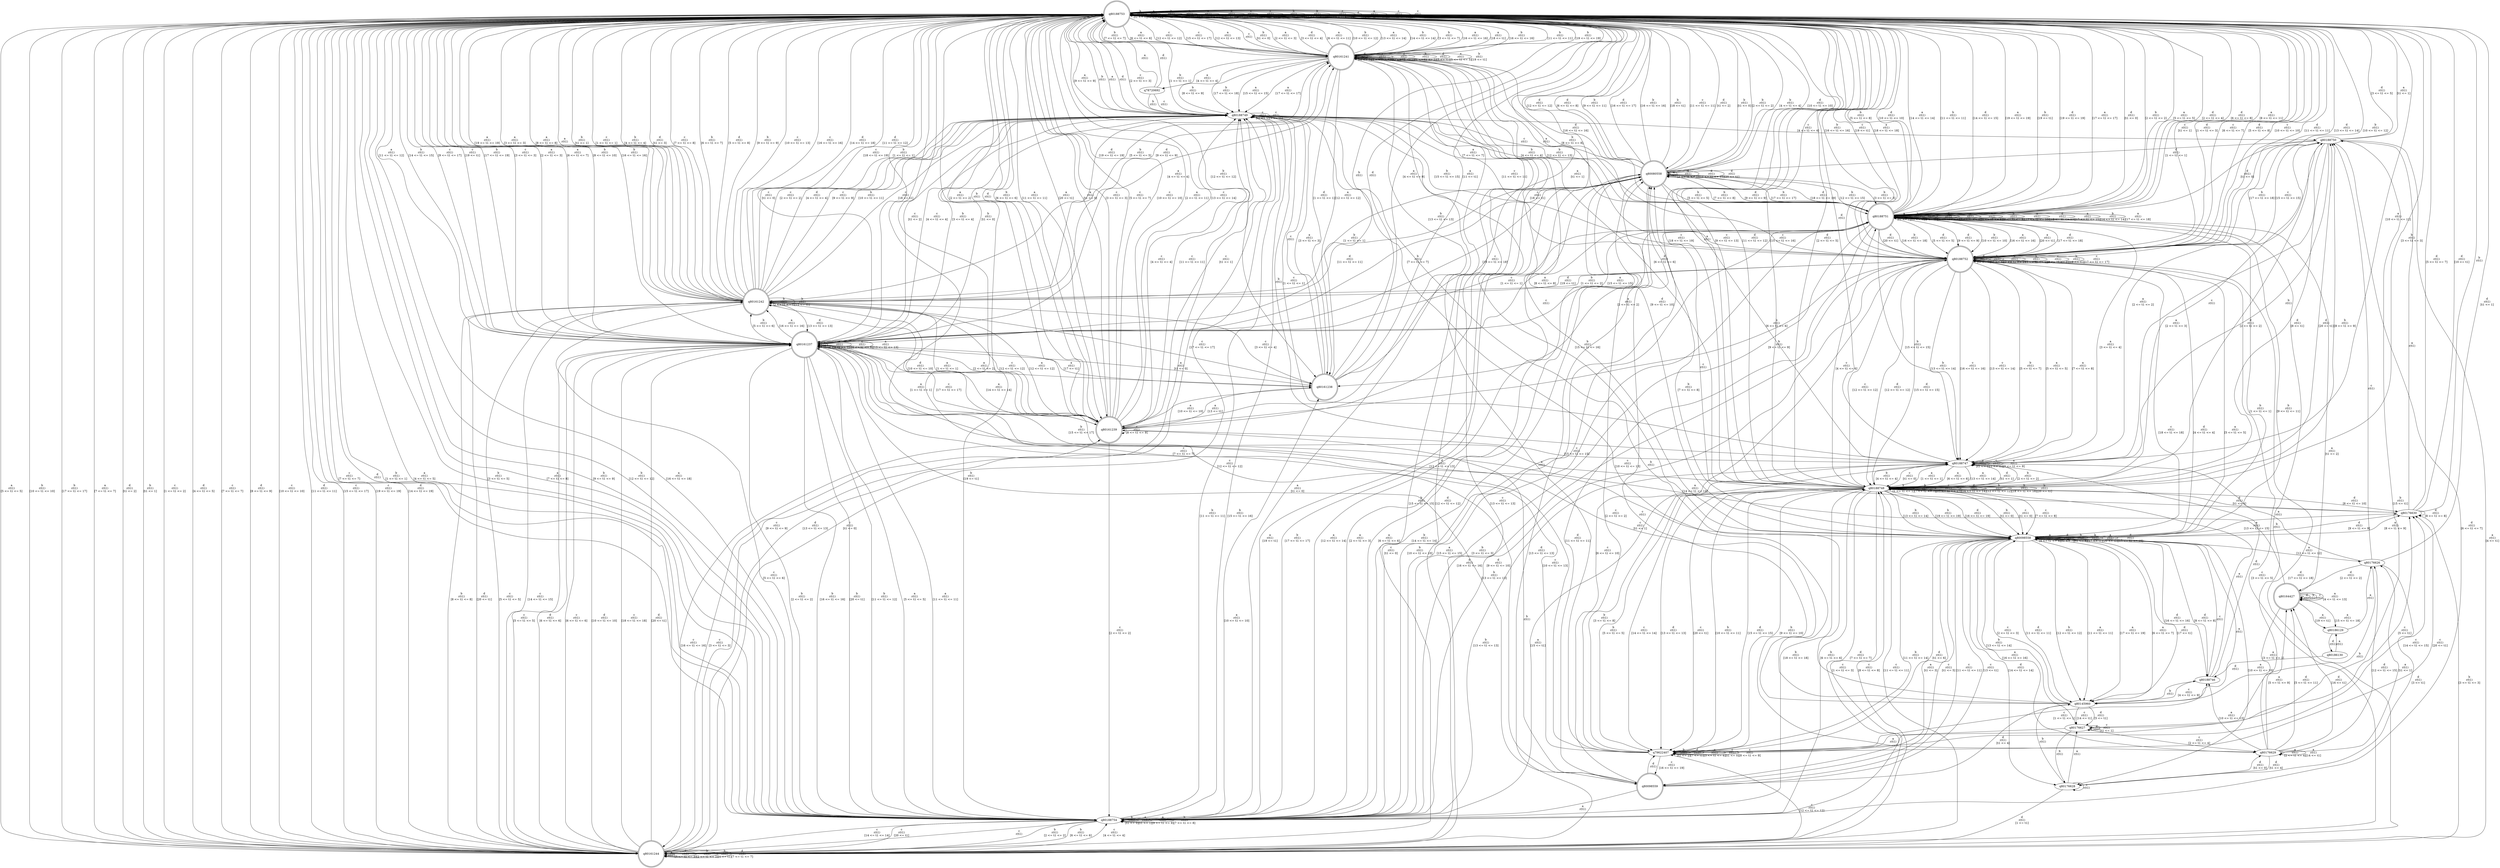 digraph "tests_1/test72/solution100/solution_verwer" {
	q80188753[label=q80188753 shape=doublecircle]
	q80161241[label=q80161241 shape=doublecircle]
	q80188754[label=q80188754]
	q80161244[label=q80161244 shape=doublecircle]
	q80188749[label=q80188749]
	q80188747[label=q80188747]
	q80188748[label=q80188748]
	q80098558[label=q80098558]
	q80098559[label=q80098559 shape=doublecircle]
	q80161239[label=q80161239 shape=doublecircle]
	q80161242[label=q80161242 shape=doublecircle]
	q80161238[label=q80161238 shape=doublecircle]
	q80161237[label=q80161237 shape=doublecircle]
	q80188751[label=q80188751 shape=doublecircle]
	q80188752[label=q80188752 shape=doublecircle]
	q80188750[label=q80188750]
	q80080558[label=q80080558 shape=doublecircle]
	q79622407[label=q79622407]
	q80188746[label=q80188746]
	q80145960[label=q80145960]
	q80176627[label=q80176627]
	q80176630[label=q80176630]
	q80176628[label=q80176628]
	q80176629[label=q80176629]
	q80176626[label=q80176626]
	q80164427[label=q80164427 shape=doublecircle]
	q80186129[label=q80186129]
	q80186130[label=q80186130]
	q78720692[label=q78720692]
	q80188753 -> q80188753[label="b\nr(t1)\n[t1 <= 0]"]
	q80188753 -> q80161241[label="b\nr(t1)\n[11 <= t1 <= 11]"]
	q80161241 -> q80188753[label="c\nr(t1)\n"]
	q80161241 -> q80161241[label="d\nr(t1)\n[t1 <= 0]"]
	q80161241 -> q80188754[label="a\nr(t1)\n[t1 <= 0]"]
	q80188754 -> q80188753[label="d\nr(t1)\n"]
	q80188754 -> q80161244[label="c\nr(t1)\n"]
	q80161244 -> q80161244[label="a\nr(t1)\n"]
	q80161244 -> q80188749[label="c\nr(t1)\n[t1 <= 0]"]
	q80188749 -> q80188753[label="b\nr(t1)\n"]
	q80188749 -> q80188753[label="a\nr(t1)\n"]
	q80188749 -> q80188753[label="d\nr(t1)\n"]
	q80188749 -> q80188749[label="c\nr(t1)\n[t1 <= 0]"]
	q80188749 -> q80188747[label="c\nr(t1)\n[1 <= t1 <= 1]"]
	q80188747 -> q80188753[label="d\nr(t1)\n"]
	q80188747 -> q80188749[label="b\nr(t1)\n"]
	q80188747 -> q80188747[label="a\nr(t1)\n[t1 <= 0]"]
	q80188747 -> q80188748[label="c\nr(t1)\n[t1 <= 0]"]
	q80188748 -> q80188753[label="a\nr(t1)\n"]
	q80188748 -> q80098558[label="b\nr(t1)\n[t1 <= 0]"]
	q80098558 -> q80161241[label="c\nr(t1)\n"]
	q80098558 -> q80098559[label="a\nr(t1)\n[t1 <= 3]"]
	q80098559 -> q80161239[label="b\nr(t1)\n"]
	q80161239 -> q80188753[label="b\nr(t1)\n"]
	q80161239 -> q80188753[label="d\nr(t1)\n"]
	q80161239 -> q80188753[label="a\nr(t1)\n[t1 <= 0]"]
	q80161239 -> q80161242[label="a\nr(t1)\n[1 <= t1 <= 1]"]
	q80161242 -> q80188753[label="a\nr(t1)\n"]
	q80161242 -> q80188749[label="c\nr(t1)\n[t1 <= 0]"]
	q80161242 -> q80188753[label="b\nr(t1)\n[t1 <= 1]"]
	q80161242 -> q80188753[label="c\nr(t1)\n[1 <= t1 <= 1]"]
	q80161242 -> q80161242[label="b\nr(t1)\n[2 <= t1 <= 3]"]
	q80161242 -> q80188749[label="c\nr(t1)\n[2 <= t1 <= 2]"]
	q80161242 -> q80188753[label="b\nr(t1)\n[4 <= t1 <= 4]"]
	q80161242 -> q80188753[label="d\nr(t1)\n[t1 <= 3]"]
	q80161242 -> q80161238[label="c\nr(t1)\n[3 <= t1 <= 4]"]
	q80161238 -> q80188753[label="b\nr(t1)\n"]
	q80161238 -> q80188753[label="d\nr(t1)\n"]
	q80161238 -> q80188749[label="c\nr(t1)\n"]
	q80161238 -> q80188749[label="a\nr(t1)\n[3 <= t1 <= 3]"]
	q80161238 -> q80188753[label="a\nr(t1)\n[4 <= t1 <= 9]"]
	q80161238 -> q80161239[label="a\nr(t1)\n[10 <= t1 <= 10]"]
	q80161238 -> q80188753[label="a\nr(t1)\n[11 <= t1]"]
	q80161238 -> q80161237[label="a\nr(t1)\n[2 <= t1 <= 2]"]
	q80161237 -> q80161237[label="d\nr(t1)\n"]
	q80161237 -> q80161238[label="a\nr(t1)\n[t1 <= 0]"]
	q80161237 -> q80188749[label="b\nr(t1)\n[t1 <= 0]"]
	q80161237 -> q80188749[label="c\nr(t1)\n[t1 <= 2]"]
	q80161237 -> q80161239[label="a\nr(t1)\n[1 <= t1 <= 1]"]
	q80161237 -> q80188753[label="b\nr(t1)\n[1 <= t1 <= 1]"]
	q80161237 -> q80188753[label="c\nr(t1)\n[3 <= t1 <= 3]"]
	q80161237 -> q80188754[label="b\nr(t1)\n[2 <= t1 <= 2]"]
	q80161237 -> q80188749[label="c\nr(t1)\n[4 <= t1 <= 4]"]
	q80161237 -> q80161244[label="c\nr(t1)\n[5 <= t1 <= 5]"]
	q80161237 -> q80188753[label="a\nr(t1)\n[2 <= t1 <= 3]"]
	q80161237 -> q80161241[label="a\nr(t1)\n[4 <= t1 <= 4]"]
	q80161237 -> q80188754[label="a\nr(t1)\n[5 <= t1 <= 5]"]
	q80161237 -> q80188753[label="a\nr(t1)\n[6 <= t1 <= 7]"]
	q80161237 -> q80161242[label="b\nr(t1)\n[5 <= t1 <= 6]"]
	q80161237 -> q80188751[label="a\nr(t1)\n[8 <= t1 <= 8]"]
	q80188751 -> q80188754[label="c\nr(t1)\n[t1 <= 0]"]
	q80188751 -> q80188751[label="a\nr(t1)\n[t1 <= 1]"]
	q80188751 -> q80188751[label="b\nr(t1)\n[t1 <= 0]"]
	q80188751 -> q80188753[label="d\nr(t1)\n[t1 <= 0]"]
	q80188751 -> q80161237[label="c\nr(t1)\n[1 <= t1 <= 1]"]
	q80188751 -> q80188751[label="c\nr(t1)\n[2 <= t1]"]
	q80188751 -> q80161238[label="a\nr(t1)\n[2 <= t1 <= 2]"]
	q80188751 -> q80098558[label="b\nr(t1)\n[1 <= t1 <= 1]"]
	q80188751 -> q80188751[label="d\nr(t1)\n[1 <= t1 <= 1]"]
	q80188751 -> q80188751[label="a\nr(t1)\n[3 <= t1 <= 4]"]
	q80188751 -> q80188753[label="b\nr(t1)\n[2 <= t1 <= 2]"]
	q80188751 -> q80188753[label="a\nr(t1)\n[5 <= t1 <= 5]"]
	q80188751 -> q80188754[label="b\nr(t1)\n[3 <= t1 <= 3]"]
	q80188751 -> q80188751[label="a\nr(t1)\n[6 <= t1 <= 6]"]
	q80188751 -> q80188749[label="b\nr(t1)\n[4 <= t1 <= 4]"]
	q80188751 -> q80188753[label="d\nr(t1)\n[2 <= t1 <= 4]"]
	q80188751 -> q80188749[label="a\nr(t1)\n[7 <= t1 <= 7]"]
	q80188751 -> q80188752[label="d\nr(t1)\n[5 <= t1 <= 5]"]
	q80188752 -> q80161241[label="a\nr(t1)\n"]
	q80188752 -> q80188752[label="d\nr(t1)\n[t1 <= 0]"]
	q80188752 -> q80188752[label="b\nr(t1)\n[t1 <= 0]"]
	q80188752 -> q80188753[label="c\nr(t1)\n[t1 <= 1]"]
	q80188752 -> q80161242[label="b\nr(t1)\n[1 <= t1 <= 2]"]
	q80188752 -> q80188752[label="c\nr(t1)\n[2 <= t1 <= 2]"]
	q80188752 -> q80188753[label="d\nr(t1)\n[1 <= t1 <= 3]"]
	q80188752 -> q80188752[label="b\nr(t1)\n[3 <= t1 <= 4]"]
	q80188752 -> q80161244[label="c\nr(t1)\n[3 <= t1 <= 5]"]
	q80188752 -> q80098558[label="d\nr(t1)\n[4 <= t1 <= 4]"]
	q80188752 -> q80188753[label="c\nr(t1)\n[6 <= t1 <= 7]"]
	q80188752 -> q80161241[label="b\nr(t1)\n[8 <= t1 <= 8]"]
	q80188752 -> q80188752[label="c\nr(t1)\n[8 <= t1 <= 9]"]
	q80188752 -> q80188753[label="d\nr(t1)\n[5 <= t1 <= 8]"]
	q80188752 -> q80161239[label="b\nr(t1)\n[9 <= t1 <= 9]"]
	q80188752 -> q80188753[label="c\nr(t1)\n[10 <= t1 <= 10]"]
	q80188752 -> q80188754[label="d\nr(t1)\n[9 <= t1 <= 10]"]
	q80188752 -> q80188749[label="c\nr(t1)\n[11 <= t1 <= 11]"]
	q80188752 -> q80188753[label="d\nr(t1)\n[11 <= t1 <= 11]"]
	q80188752 -> q80188748[label="c\nr(t1)\n[12 <= t1 <= 12]"]
	q80188752 -> q80188748[label="d\nr(t1)\n[12 <= t1 <= 12]"]
	q80188752 -> q80188747[label="b\nr(t1)\n[13 <= t1 <= 14]"]
	q80188752 -> q80188753[label="d\nr(t1)\n[13 <= t1 <= 14]"]
	q80188752 -> q80188749[label="b\nr(t1)\n[15 <= t1 <= 15]"]
	q80188752 -> q80188753[label="b\nr(t1)\n[10 <= t1 <= 12]"]
	q80188752 -> q80188748[label="d\nr(t1)\n[15 <= t1 <= 15]"]
	q80188752 -> q80188753[label="b\nr(t1)\n[16 <= t1 <= 16]"]
	q80188752 -> q80188750[label="c\nr(t1)\n[15 <= t1 <= 15]"]
	q80188750 -> q80188747[label="b\nr(t1)\n"]
	q80188750 -> q80188747[label="c\nr(t1)\n"]
	q80188750 -> q80188751[label="d\nr(t1)\n[t1 <= 0]"]
	q80188750 -> q80188753[label="a\nr(t1)\n[t1 <= 1]"]
	q80188750 -> q80080558[label="d\nr(t1)\n[1 <= t1 <= 1]"]
	q80080558 -> q80188749[label="c\nr(t1)\n"]
	q80080558 -> q80080558[label="a\nr(t1)\n"]
	q80080558 -> q80188753[label="d\nr(t1)\n[t1 <= 2]"]
	q80080558 -> q80188753[label="b\nr(t1)\n[t1 <= 0]"]
	q80080558 -> q80161242[label="b\nr(t1)\n[1 <= t1 <= 1]"]
	q80080558 -> q80188753[label="b\nr(t1)\n[2 <= t1 <= 2]"]
	q80080558 -> q80080558[label="d\nr(t1)\n[3 <= t1 <= 5]"]
	q80080558 -> q80188751[label="b\nr(t1)\n[3 <= t1 <= 3]"]
	q80080558 -> q80188753[label="b\nr(t1)\n[4 <= t1 <= 4]"]
	q80080558 -> q80188751[label="b\nr(t1)\n[5 <= t1 <= 5]"]
	q80080558 -> q80188753[label="d\nr(t1)\n[10 <= t1 <= 10]"]
	q80080558 -> q80188747[label="b\nr(t1)\n[6 <= t1 <= 6]"]
	q80080558 -> q80161237[label="d\nr(t1)\n[11 <= t1 <= 11]"]
	q80080558 -> q80188751[label="b\nr(t1)\n[7 <= t1 <= 8]"]
	q80080558 -> q80188753[label="d\nr(t1)\n[12 <= t1 <= 12]"]
	q80080558 -> q80161244[label="d\nr(t1)\n[13 <= t1 <= 13]"]
	q80080558 -> q80080558[label="d\nr(t1)\n[14 <= t1 <= 15]"]
	q80080558 -> q80188751[label="d\nr(t1)\n[9 <= t1 <= 9]"]
	q80080558 -> q80188753[label="d\nr(t1)\n[6 <= t1 <= 8]"]
	q80080558 -> q80188753[label="b\nr(t1)\n[9 <= t1 <= 11]"]
	q80080558 -> q80188753[label="d\nr(t1)\n[16 <= t1 <= 17]"]
	q80080558 -> q80188753[label="b\nr(t1)\n[16 <= t1 <= 16]"]
	q80080558 -> q80080558[label="d\nr(t1)\n[20 <= t1]"]
	q80080558 -> q80188751[label="b\nr(t1)\n[17 <= t1 <= 17]"]
	q80080558 -> q80188753[label="b\nr(t1)\n[18 <= t1]"]
	q80080558 -> q80188751[label="d\nr(t1)\n[18 <= t1 <= 19]"]
	q80080558 -> q80188751[label="b\nr(t1)\n[12 <= t1 <= 15]"]
	q80188750 -> q80188748[label="a\nr(t1)\n[2 <= t1 <= 3]"]
	q80188750 -> q80161244[label="a\nr(t1)\n[4 <= t1]"]
	q80188750 -> q80188748[label="d\nr(t1)\n[2 <= t1 <= 2]"]
	q80188750 -> q80188753[label="d\nr(t1)\n[3 <= t1 <= 5]"]
	q80188750 -> q80188754[label="d\nr(t1)\n[6 <= t1 <= 7]"]
	q80188750 -> q80188748[label="d\nr(t1)\n[8 <= t1]"]
	q80188752 -> q80188754[label="d\nr(t1)\n[16 <= t1 <= 16]"]
	q80188752 -> q80188747[label="c\nr(t1)\n[16 <= t1 <= 16]"]
	q80188752 -> q80161244[label="d\nr(t1)\n[17 <= t1 <= 18]"]
	q80188752 -> q80161242[label="d\nr(t1)\n[19 <= t1]"]
	q80188752 -> q80188752[label="b\nr(t1)\n[19 <= t1]"]
	q80188752 -> q80188752[label="c\nr(t1)\n[17 <= t1 <= 17]"]
	q80188752 -> q80098558[label="c\nr(t1)\n[18 <= t1 <= 18]"]
	q80188752 -> q80188753[label="c\nr(t1)\n[19 <= t1]"]
	q80188752 -> q80188747[label="b\nr(t1)\n[5 <= t1 <= 7]"]
	q80188752 -> q80188747[label="c\nr(t1)\n[13 <= t1 <= 14]"]
	q80188752 -> q80188750[label="b\nr(t1)\n[17 <= t1 <= 18]"]
	q80188751 -> q80188753[label="d\nr(t1)\n[6 <= t1 <= 8]"]
	q80188751 -> q80188753[label="a\nr(t1)\n[8 <= t1 <= 11]"]
	q80188751 -> q80188753[label="b\nr(t1)\n[5 <= t1 <= 8]"]
	q80188751 -> q80188752[label="d\nr(t1)\n[9 <= t1 <= 9]"]
	q80188751 -> q80188751[label="b\nr(t1)\n[9 <= t1 <= 9]"]
	q80188751 -> q80188753[label="d\nr(t1)\n[10 <= t1 <= 10]"]
	q80188751 -> q80188751[label="a\nr(t1)\n[12 <= t1 <= 13]"]
	q80188751 -> q80188752[label="b\nr(t1)\n[10 <= t1 <= 10]"]
	q80188751 -> q80098559[label="d\nr(t1)\n[11 <= t1 <= 11]"]
	q80188751 -> q80188753[label="a\nr(t1)\n[14 <= t1 <= 14]"]
	q80188751 -> q80188753[label="b\nr(t1)\n[11 <= t1 <= 11]"]
	q80188751 -> q80188751[label="d\nr(t1)\n[12 <= t1 <= 13]"]
	q80188751 -> q80188751[label="a\nr(t1)\n[15 <= t1 <= 15]"]
	q80188751 -> q80188749[label="b\nr(t1)\n[12 <= t1 <= 13]"]
	q80188751 -> q80188752[label="a\nr(t1)\n[16 <= t1 <= 16]"]
	q80188751 -> q80188751[label="b\nr(t1)\n[14 <= t1 <= 14]"]
	q80188751 -> q80188753[label="d\nr(t1)\n[14 <= t1 <= 15]"]
	q80188751 -> q80188751[label="a\nr(t1)\n[17 <= t1 <= 18]"]
	q80188751 -> q80188747[label="b\nr(t1)\n[15 <= t1 <= 15]"]
	q80188751 -> q80161241[label="d\nr(t1)\n[16 <= t1 <= 16]"]
	q80188751 -> q80188753[label="a\nr(t1)\n[19 <= t1 <= 19]"]
	q80188751 -> q80188752[label="a\nr(t1)\n[20 <= t1]"]
	q80188751 -> q80188753[label="b\nr(t1)\n[19 <= t1]"]
	q80188751 -> q80188752[label="d\nr(t1)\n[17 <= t1 <= 18]"]
	q80188751 -> q80188753[label="d\nr(t1)\n[19 <= t1 <= 19]"]
	q80188751 -> q80188752[label="d\nr(t1)\n[20 <= t1]"]
	q80188751 -> q80188752[label="b\nr(t1)\n[16 <= t1 <= 18]"]
	q80161237 -> q80080558[label="b\nr(t1)\n[7 <= t1 <= 7]"]
	q80161237 -> q80161237[label="a\nr(t1)\n[9 <= t1 <= 10]"]
	q80161237 -> q80161237[label="c\nr(t1)\n[6 <= t1 <= 8]"]
	q80161237 -> q80188753[label="b\nr(t1)\n[8 <= t1 <= 10]"]
	q80161237 -> q80188753[label="a\nr(t1)\n[11 <= t1 <= 12]"]
	q80161237 -> q80161237[label="a\nr(t1)\n[13 <= t1 <= 13]"]
	q80161237 -> q80161239[label="a\nr(t1)\n[14 <= t1 <= 14]"]
	q80161237 -> q80098559[label="b\nr(t1)\n[13 <= t1 <= 13]"]
	q80161237 -> q80188751[label="a\nr(t1)\n[15 <= t1 <= 15]"]
	q80161237 -> q80188749[label="b\nr(t1)\n[3 <= t1 <= 4]"]
	q80161237 -> q80161242[label="a\nr(t1)\n[16 <= t1 <= 16]"]
	q80161237 -> q80161238[label="a\nr(t1)\n[17 <= t1]"]
	q80161237 -> q80188753[label="b\nr(t1)\n[14 <= t1 <= 15]"]
	q80161237 -> q80188753[label="c\nr(t1)\n[9 <= t1 <= 17]"]
	q80161237 -> q80188754[label="b\nr(t1)\n[16 <= t1 <= 16]"]
	q80161237 -> q80080558[label="c\nr(t1)\n[18 <= t1 <= 18]"]
	q80161237 -> q80188753[label="c\nr(t1)\n[19 <= t1]"]
	q80161237 -> q80188754[label="b\nr(t1)\n[20 <= t1]"]
	q80161237 -> q80188753[label="b\nr(t1)\n[17 <= t1 <= 19]"]
	q80161237 -> q80188754[label="b\nr(t1)\n[11 <= t1 <= 12]"]
	q80161238 -> q80188753[label="a\nr(t1)\n[t1 <= 1]"]
	q80161242 -> q80161241[label="b\nr(t1)\n[5 <= t1 <= 5]"]
	q80161242 -> q80188749[label="d\nr(t1)\n[4 <= t1 <= 4]"]
	q80161242 -> q80188754[label="c\nr(t1)\n[5 <= t1 <= 6]"]
	q80161242 -> q80188753[label="c\nr(t1)\n[7 <= t1 <= 8]"]
	q80161242 -> q80188753[label="b\nr(t1)\n[6 <= t1 <= 7]"]
	q80161242 -> q80188749[label="c\nr(t1)\n[9 <= t1 <= 9]"]
	q80161242 -> q80161244[label="b\nr(t1)\n[8 <= t1 <= 8]"]
	q80161242 -> q80188753[label="d\nr(t1)\n[5 <= t1 <= 8]"]
	q80161242 -> q80188753[label="b\nr(t1)\n[9 <= t1 <= 9]"]
	q80161242 -> q80161241[label="d\nr(t1)\n[9 <= t1 <= 9]"]
	q80161242 -> q80188749[label="b\nr(t1)\n[10 <= t1 <= 11]"]
	q80161242 -> q80161242[label="b\nr(t1)\n[12 <= t1]"]
	q80161242 -> q80188753[label="c\nr(t1)\n[10 <= t1 <= 13]"]
	q80161242 -> q80161239[label="d\nr(t1)\n[10 <= t1 <= 10]"]
	q80161242 -> q80161244[label="c\nr(t1)\n[14 <= t1 <= 15]"]
	q80161242 -> q80188753[label="c\nr(t1)\n[16 <= t1 <= 16]"]
	q80161242 -> q80161238[label="c\nr(t1)\n[17 <= t1 <= 17]"]
	q80161242 -> q80188749[label="c\nr(t1)\n[18 <= t1]"]
	q80161242 -> q80188753[label="d\nr(t1)\n[14 <= t1 <= 18]"]
	q80161242 -> q80161241[label="d\nr(t1)\n[19 <= t1 <= 19]"]
	q80161242 -> q80161244[label="d\nr(t1)\n[20 <= t1]"]
	q80161242 -> q80188753[label="d\nr(t1)\n[11 <= t1 <= 12]"]
	q80161242 -> q80161237[label="d\nr(t1)\n[13 <= t1 <= 13]"]
	q80161239 -> q80188754[label="c\nr(t1)\n[2 <= t1 <= 2]"]
	q80161239 -> q80188749[label="c\nr(t1)\n[t1 <= 1]"]
	q80161239 -> q80188753[label="c\nr(t1)\n[3 <= t1 <= 3]"]
	q80161239 -> q80188749[label="c\nr(t1)\n[4 <= t1 <= 4]"]
	q80161239 -> q80188753[label="c\nr(t1)\n[5 <= t1 <= 7]"]
	q80161239 -> q80161239[label="c\nr(t1)\n[8 <= t1 <= 9]"]
	q80161239 -> q80188753[label="c\nr(t1)\n[10 <= t1 <= 10]"]
	q80161239 -> q80188749[label="c\nr(t1)\n[11 <= t1 <= 11]"]
	q80161239 -> q80188753[label="a\nr(t1)\n[2 <= t1 <= 11]"]
	q80161239 -> q80161242[label="c\nr(t1)\n[12 <= t1 <= 12]"]
	q80161239 -> q80161242[label="a\nr(t1)\n[12 <= t1 <= 12]"]
	q80161239 -> q80161238[label="a\nr(t1)\n[13 <= t1]"]
	q80161239 -> q80188753[label="c\nr(t1)\n[13 <= t1 <= 14]"]
	q80161239 -> q80188747[label="c\nr(t1)\n[15 <= t1 <= 15]"]
	q80161239 -> q80161244[label="c\nr(t1)\n[16 <= t1 <= 16]"]
	q80161239 -> q80161237[label="c\nr(t1)\n[17 <= t1 <= 17]"]
	q80161239 -> q80188753[label="c\nr(t1)\n[18 <= t1]"]
	q80098559 -> q80188754[label="a\nr(t1)\n"]
	q80098559 -> q79622407[label="d\nr(t1)\n"]
	q79622407 -> q80161241[label="a\nr(t1)\n"]
	q79622407 -> q79622407[label="b\nr(t1)\n[t1 <= 2]"]
	q79622407 -> q80188747[label="b\nr(t1)\n[3 <= t1 <= 8]"]
	q79622407 -> q80080558[label="c\nr(t1)\n[2 <= t1 <= 2]"]
	q79622407 -> q79622407[label="d\nr(t1)\n[7 <= t1]"]
	q79622407 -> q80188748[label="b\nr(t1)\n[9 <= t1 <= 10]"]
	q79622407 -> q79622407[label="c\nr(t1)\n[3 <= t1 <= 6]"]
	q79622407 -> q80188750[label="b\nr(t1)\n[15 <= t1]"]
	q79622407 -> q79622407[label="c\nr(t1)\n[t1 <= 0]"]
	q79622407 -> q80188746[label="c\nr(t1)\n[1 <= t1 <= 1]"]
	q80188746 -> q80098558[label="c\nr(t1)\n"]
	q80188746 -> q80188748[label="a\nr(t1)\n"]
	q80188746 -> q80188747[label="d\nr(t1)\n"]
	q80188746 -> q80145960[label="b\nr(t1)\n"]
	q80145960 -> q80098558[label="a\nr(t1)\n"]
	q80145960 -> q80188749[label="b\nr(t1)\n"]
	q80145960 -> q80098559[label="d\nr(t1)\n[t1 <= 4]"]
	q80145960 -> q80176627[label="d\nr(t1)\n[5 <= t1]"]
	q80176627 -> q79622407[label="a\nr(t1)\n"]
	q80176627 -> q80176627[label="d\nr(t1)\n"]
	q80176627 -> q80176630[label="c\nr(t1)\n[5 <= t1]"]
	q80176630 -> q80188753[label="b\nr(t1)\n"]
	q80176630 -> q80080558[label="c\nr(t1)\n"]
	q80176630 -> q80188750[label="a\nr(t1)\n"]
	q80176630 -> q80188748[label="d\nr(t1)\n[t1 <= 4]"]
	q80176630 -> q80188753[label="d\nr(t1)\n[5 <= t1 <= 7]"]
	q80176630 -> q80176630[label="d\nr(t1)\n[8 <= t1 <= 8]"]
	q80176630 -> q80098558[label="d\nr(t1)\n[9 <= t1 <= 9]"]
	q80176630 -> q80188753[label="d\nr(t1)\n[10 <= t1]"]
	q80176627 -> q80176628[label="b\nr(t1)\n"]
	q80176628 -> q80176627[label="a\nr(t1)\n"]
	q80176628 -> q80176628[label="c\nr(t1)\n"]
	q80176628 -> q80145960[label="b\nr(t1)\n"]
	q80176628 -> q80176629[label="d\nr(t1)\n[t1 <= 0]"]
	q80176629 -> q80188751[label="b\nr(t1)\n"]
	q80176629 -> q80080558[label="c\nr(t1)\n"]
	q80176629 -> q80176628[label="d\nr(t1)\n[t1 <= 4]"]
	q80176629 -> q80176626[label="a\nr(t1)\n[t1 <= 1]"]
	q80176626 -> q80188750[label="c\nr(t1)\n"]
	q80176626 -> q80188747[label="a\nr(t1)\n"]
	q80176626 -> q80188753[label="d\nr(t1)\n[t1 <= 1]"]
	q80176626 -> q80164427[label="d\nr(t1)\n[2 <= t1 <= 2]"]
	q80164427 -> q80164427[label="d\nr(t1)\n"]
	q80164427 -> q80164427[label="b\nr(t1)\n"]
	q80164427 -> q80164427[label="c\nr(t1)\n"]
	q80164427 -> q80188751[label="a\nr(t1)\n[t1 <= 2]"]
	q80164427 -> q80145960[label="a\nr(t1)\n[3 <= t1 <= 3]"]
	q80164427 -> q80164427[label="a\nr(t1)\n[4 <= t1 <= 13]"]
	q80164427 -> q80161237[label="a\nr(t1)\n[14 <= t1 <= 14]"]
	q80164427 -> q80186129[label="a\nr(t1)\n[15 <= t1 <= 18]"]
	q80186129 -> q80176626[label="a\nr(t1)\n"]
	q80186129 -> q80186130[label="d\nr(t1)\n"]
	q80186130 -> q80186129[label="a\nr(t1)\n"]
	q80186130 -> q80188746[label="d\nr(t1)\n"]
	q80164427 -> q80186129[label="a\nr(t1)\n[19 <= t1]"]
	q80176626 -> q80176628[label="d\nr(t1)\n[3 <= t1]"]
	q80176626 -> q80176627[label="b\nr(t1)\n"]
	q80176629 -> q80164427[label="d\nr(t1)\n[5 <= t1 <= 11]"]
	q80176629 -> q80176629[label="a\nr(t1)\n[2 <= t1 <= 4]"]
	q80176629 -> q80176626[label="d\nr(t1)\n[12 <= t1 <= 15]"]
	q80176629 -> q80164427[label="d\nr(t1)\n[16 <= t1]"]
	q80176629 -> q80188746[label="a\nr(t1)\n[10 <= t1 <= 13]"]
	q80176629 -> q80176629[label="a\nr(t1)\n[14 <= t1]"]
	q80176629 -> q80164427[label="a\nr(t1)\n[5 <= t1 <= 9]"]
	q80176628 -> q80161244[label="d\nr(t1)\n[1 <= t1]"]
	q80176627 -> q80176627[label="c\nr(t1)\n[t1 <= 1]"]
	q80176627 -> q80176629[label="c\nr(t1)\n[2 <= t1 <= 4]"]
	q80145960 -> q80161242[label="c\nr(t1)\n[t1 <= 1]"]
	q80145960 -> q80098558[label="c\nr(t1)\n[2 <= t1 <= 3]"]
	q80145960 -> q80188746[label="c\nr(t1)\n[4 <= t1 <= 9]"]
	q80145960 -> q80188749[label="c\nr(t1)\n[10 <= t1 <= 13]"]
	q80145960 -> q80176627[label="c\nr(t1)\n[14 <= t1]"]
	q79622407 -> q80188753[label="c\nr(t1)\n[7 <= t1 <= 7]"]
	q79622407 -> q79622407[label="c\nr(t1)\n[8 <= t1 <= 9]"]
	q79622407 -> q80161237[label="c\nr(t1)\n[10 <= t1 <= 13]"]
	q79622407 -> q80176630[label="c\nr(t1)\n[14 <= t1 <= 15]"]
	q79622407 -> q80176630[label="c\nr(t1)\n[20 <= t1]"]
	q79622407 -> q80098558[label="b\nr(t1)\n[11 <= t1 <= 14]"]
	q79622407 -> q80098558[label="d\nr(t1)\n[t1 <= 6]"]
	q79622407 -> q80098559[label="c\nr(t1)\n[16 <= t1 <= 19]"]
	q80098559 -> q80098558[label="c\nr(t1)\n[t1 <= 5]"]
	q80098559 -> q80188752[label="c\nr(t1)\n[6 <= t1 <= 10]"]
	q80098559 -> q80098558[label="c\nr(t1)\n[11 <= t1 <= 11]"]
	q80098559 -> q80188753[label="c\nr(t1)\n[12 <= t1 <= 12]"]
	q80098559 -> q80098558[label="c\nr(t1)\n[13 <= t1]"]
	q80098558 -> q80098558[label="a\nr(t1)\n[4 <= t1 <= 4]"]
	q80098558 -> q80098558[label="d\nr(t1)\n[t1 <= 7]"]
	q80098558 -> q80098558[label="b\nr(t1)\n[t1 <= 6]"]
	q80098558 -> q80188752[label="a\nr(t1)\n[5 <= t1 <= 5]"]
	q80098558 -> q80188746[label="d\nr(t1)\n[8 <= t1 <= 8]"]
	q80098558 -> q80080558[label="b\nr(t1)\n[7 <= t1 <= 8]"]
	q80098558 -> q80161241[label="d\nr(t1)\n[9 <= t1 <= 10]"]
	q80098558 -> q80188751[label="b\nr(t1)\n[9 <= t1 <= 11]"]
	q80098558 -> q80145960[label="d\nr(t1)\n[11 <= t1 <= 11]"]
	q80098558 -> q80145960[label="b\nr(t1)\n[12 <= t1 <= 12]"]
	q80098558 -> q80176630[label="a\nr(t1)\n[8 <= t1 <= 9]"]
	q80098558 -> q80176627[label="b\nr(t1)\n[13 <= t1 <= 14]"]
	q80098558 -> q80176628[label="a\nr(t1)\n[10 <= t1 <= 10]"]
	q80098558 -> q80188749[label="b\nr(t1)\n[15 <= t1 <= 16]"]
	q80098558 -> q80098558[label="b\nr(t1)\n[17 <= t1]"]
	q80098558 -> q80145960[label="a\nr(t1)\n[11 <= t1 <= 11]"]
	q80098558 -> q80176626[label="a\nr(t1)\n[12 <= t1 <= 12]"]
	q80098558 -> q80176630[label="a\nr(t1)\n[13 <= t1 <= 15]"]
	q80098558 -> q80176629[label="a\nr(t1)\n[16 <= t1 <= 16]"]
	q80098558 -> q80145960[label="a\nr(t1)\n[17 <= t1 <= 19]"]
	q80098558 -> q80098558[label="a\nr(t1)\n[20 <= t1]"]
	q80098558 -> q80145960[label="a\nr(t1)\n[6 <= t1 <= 7]"]
	q80098558 -> q80161237[label="d\nr(t1)\n[12 <= t1 <= 13]"]
	q80098558 -> q80188746[label="d\nr(t1)\n[16 <= t1 <= 16]"]
	q80098558 -> q80145960[label="d\nr(t1)\n[17 <= t1]"]
	q80098558 -> q80176628[label="d\nr(t1)\n[14 <= t1 <= 14]"]
	q80098558 -> q80098558[label="d\nr(t1)\n[15 <= t1 <= 15]"]
	q80188748 -> q80098558[label="c\nr(t1)\n[t1 <= 0]"]
	q80188748 -> q80188747[label="d\nr(t1)\n[t1 <= 1]"]
	q80188748 -> q80188748[label="b\nr(t1)\n[1 <= t1 <= 1]"]
	q80188748 -> q80161244[label="c\nr(t1)\n[1 <= t1 <= 3]"]
	q80188748 -> q80188753[label="d\nr(t1)\n[2 <= t1 <= 5]"]
	q80188748 -> q80188747[label="b\nr(t1)\n[2 <= t1 <= 2]"]
	q80188748 -> q80188751[label="c\nr(t1)\n[4 <= t1 <= 6]"]
	q80188748 -> q80161241[label="d\nr(t1)\n[6 <= t1 <= 6]"]
	q80188748 -> q80188753[label="b\nr(t1)\n[3 <= t1 <= 3]"]
	q80188748 -> q80098558[label="c\nr(t1)\n[7 <= t1 <= 8]"]
	q80188748 -> q80188754[label="d\nr(t1)\n[7 <= t1 <= 7]"]
	q80188748 -> q80188747[label="b\nr(t1)\n[4 <= t1 <= 4]"]
	q80188748 -> q80176630[label="d\nr(t1)\n[8 <= t1 <= 10]"]
	q80188748 -> q79622407[label="b\nr(t1)\n[5 <= t1 <= 5]"]
	q80188748 -> q80188753[label="c\nr(t1)\n[9 <= t1 <= 13]"]
	q80188748 -> q80188754[label="b\nr(t1)\n[6 <= t1 <= 6]"]
	q80188748 -> q79622407[label="c\nr(t1)\n[14 <= t1 <= 14]"]
	q80188748 -> q80188748[label="b\nr(t1)\n[7 <= t1 <= 7]"]
	q80188748 -> q80188753[label="d\nr(t1)\n[11 <= t1 <= 12]"]
	q80188748 -> q80188753[label="c\nr(t1)\n[15 <= t1 <= 16]"]
	q80188748 -> q79622407[label="d\nr(t1)\n[13 <= t1 <= 13]"]
	q80188748 -> q80188748[label="c\nr(t1)\n[17 <= t1 <= 17]"]
	q80188748 -> q80188748[label="d\nr(t1)\n[14 <= t1 <= 14]"]
	q80188748 -> q80188753[label="c\nr(t1)\n[18 <= t1 <= 19]"]
	q80188748 -> q79622407[label="c\nr(t1)\n[20 <= t1]"]
	q80188748 -> q80188750[label="d\nr(t1)\n[20 <= t1]"]
	q80188748 -> q80188748[label="b\nr(t1)\n[12 <= t1 <= 12]"]
	q80188748 -> q80098558[label="b\nr(t1)\n[13 <= t1 <= 14]"]
	q80188748 -> q80161237[label="b\nr(t1)\n[15 <= t1 <= 17]"]
	q80188748 -> q80188748[label="b\nr(t1)\n[18 <= t1 <= 18]"]
	q80188748 -> q80098558[label="b\nr(t1)\n[19 <= t1 <= 19]"]
	q80188748 -> q80188748[label="b\nr(t1)\n[20 <= t1]"]
	q80188748 -> q80188750[label="b\nr(t1)\n[8 <= t1 <= 9]"]
	q80188748 -> q79622407[label="b\nr(t1)\n[10 <= t1 <= 11]"]
	q80188748 -> q79622407[label="d\nr(t1)\n[15 <= t1 <= 15]"]
	q80188748 -> q80098558[label="d\nr(t1)\n[16 <= t1 <= 19]"]
	q80188747 -> q80188747[label="c\nr(t1)\n[1 <= t1]"]
	q80188747 -> q80188748[label="a\nr(t1)\n[1 <= t1 <= 1]"]
	q80188747 -> q80188750[label="a\nr(t1)\n[2 <= t1 <= 2]"]
	q80188747 -> q80188751[label="a\nr(t1)\n[3 <= t1 <= 4]"]
	q80188747 -> q80188752[label="a\nr(t1)\n[5 <= t1 <= 5]"]
	q80188747 -> q80188748[label="a\nr(t1)\n[6 <= t1 <= 6]"]
	q80188747 -> q80188752[label="a\nr(t1)\n[7 <= t1 <= 8]"]
	q80188747 -> q80188747[label="a\nr(t1)\n[9 <= t1 <= 9]"]
	q80188747 -> q80188753[label="a\nr(t1)\n[10 <= t1 <= 12]"]
	q80188747 -> q80188748[label="a\nr(t1)\n[13 <= t1 <= 14]"]
	q80188747 -> q80188754[label="a\nr(t1)\n[15 <= t1]"]
	q80188749 -> q80188753[label="c\nr(t1)\n[2 <= t1 <= 3]"]
	q80188749 -> q80188750[label="c\nr(t1)\n[4 <= t1 <= 4]"]
	q80188749 -> q80188749[label="c\nr(t1)\n[5 <= t1]"]
	q80161244 -> q80188753[label="d\nr(t1)\n[t1 <= 2]"]
	q80161244 -> q80188753[label="b\nr(t1)\n[t1 <= 1]"]
	q80161244 -> q80161244[label="d\nr(t1)\n[3 <= t1 <= 3]"]
	q80161244 -> q80188753[label="c\nr(t1)\n[1 <= t1 <= 2]"]
	q80161244 -> q80161244[label="b\nr(t1)\n[2 <= t1 <= 2]"]
	q80161244 -> q80161239[label="c\nr(t1)\n[3 <= t1 <= 3]"]
	q80161244 -> q80176630[label="b\nr(t1)\n[3 <= t1 <= 3]"]
	q80161244 -> q80161244[label="b\nr(t1)\n[4 <= t1]"]
	q80161244 -> q80188754[label="c\nr(t1)\n[4 <= t1 <= 4]"]
	q80161244 -> q80188753[label="d\nr(t1)\n[4 <= t1 <= 5]"]
	q80161244 -> q80161242[label="c\nr(t1)\n[5 <= t1 <= 5]"]
	q80161244 -> q80161237[label="d\nr(t1)\n[6 <= t1 <= 6]"]
	q80161244 -> q80161237[label="c\nr(t1)\n[6 <= t1 <= 6]"]
	q80161244 -> q80161244[label="d\nr(t1)\n[7 <= t1 <= 7]"]
	q80161244 -> q80188753[label="c\nr(t1)\n[7 <= t1 <= 7]"]
	q80161244 -> q80188748[label="c\nr(t1)\n[8 <= t1 <= 8]"]
	q80161244 -> q80188753[label="d\nr(t1)\n[8 <= t1 <= 9]"]
	q80161244 -> q80188749[label="c\nr(t1)\n[9 <= t1 <= 9]"]
	q80161244 -> q80161237[label="d\nr(t1)\n[10 <= t1 <= 10]"]
	q80161244 -> q80188753[label="c\nr(t1)\n[10 <= t1 <= 10]"]
	q80161244 -> q80188753[label="d\nr(t1)\n[11 <= t1 <= 11]"]
	q80161244 -> q80188748[label="c\nr(t1)\n[11 <= t1 <= 11]"]
	q80161244 -> q80161241[label="d\nr(t1)\n[12 <= t1 <= 12]"]
	q80161244 -> q79622407[label="c\nr(t1)\n[12 <= t1 <= 12]"]
	q80161244 -> q80188749[label="d\nr(t1)\n[13 <= t1 <= 13]"]
	q80161244 -> q80161241[label="c\nr(t1)\n[13 <= t1 <= 13]"]
	q80161244 -> q80188754[label="c\nr(t1)\n[14 <= t1 <= 14]"]
	q80161244 -> q80188753[label="c\nr(t1)\n[15 <= t1 <= 17]"]
	q80161244 -> q80161237[label="c\nr(t1)\n[18 <= t1 <= 18]"]
	q80161244 -> q80161237[label="d\nr(t1)\n[20 <= t1]"]
	q80161244 -> q80188753[label="c\nr(t1)\n[19 <= t1 <= 19]"]
	q80161244 -> q80188754[label="c\nr(t1)\n[20 <= t1]"]
	q80161244 -> q80188753[label="d\nr(t1)\n[14 <= t1 <= 19]"]
	q80188754 -> q80188754[label="b\nr(t1)\n[t1 <= 0]"]
	q80188754 -> q80188754[label="a\nr(t1)\n[t1 <= 1]"]
	q80188754 -> q80188753[label="b\nr(t1)\n[1 <= t1 <= 1]"]
	q80188754 -> q80080558[label="a\nr(t1)\n[2 <= t1 <= 3]"]
	q80188754 -> q80161244[label="b\nr(t1)\n[2 <= t1 <= 2]"]
	q80188754 -> q80188753[label="a\nr(t1)\n[4 <= t1 <= 5]"]
	q80188754 -> q80080558[label="a\nr(t1)\n[6 <= t1 <= 6]"]
	q80188754 -> q80161244[label="b\nr(t1)\n[6 <= t1 <= 6]"]
	q80188754 -> q80188753[label="b\nr(t1)\n[3 <= t1 <= 5]"]
	q80188754 -> q80188753[label="a\nr(t1)\n[7 <= t1 <= 8]"]
	q80188754 -> q80188754[label="a\nr(t1)\n[9 <= t1 <= 9]"]
	q80188754 -> q80188754[label="b\nr(t1)\n[7 <= t1 <= 8]"]
	q80188754 -> q80161238[label="a\nr(t1)\n[10 <= t1 <= 10]"]
	q80188754 -> q80188753[label="b\nr(t1)\n[9 <= t1 <= 9]"]
	q80188754 -> q80161237[label="a\nr(t1)\n[11 <= t1 <= 11]"]
	q80188754 -> q80188751[label="b\nr(t1)\n[10 <= t1 <= 10]"]
	q80188754 -> q80188749[label="b\nr(t1)\n[11 <= t1 <= 11]"]
	q80188754 -> q80188753[label="b\nr(t1)\n[12 <= t1 <= 12]"]
	q80188754 -> q80188747[label="b\nr(t1)\n[13 <= t1 <= 13]"]
	q80188754 -> q80188751[label="a\nr(t1)\n[15 <= t1 <= 15]"]
	q80188754 -> q80080558[label="b\nr(t1)\n[14 <= t1 <= 14]"]
	q80188754 -> q80188753[label="a\nr(t1)\n[16 <= t1 <= 18]"]
	q80188754 -> q80080558[label="a\nr(t1)\n[19 <= t1]"]
	q80188754 -> q80188749[label="b\nr(t1)\n[15 <= t1 <= 16]"]
	q80188754 -> q80080558[label="b\nr(t1)\n[17 <= t1 <= 17]"]
	q80188754 -> q80188748[label="b\nr(t1)\n[18 <= t1 <= 18]"]
	q80188754 -> q80188753[label="b\nr(t1)\n[19 <= t1]"]
	q80188754 -> q80080558[label="a\nr(t1)\n[12 <= t1 <= 14]"]
	q80161241 -> q80188753[label="b\nr(t1)\n[t1 <= 0]"]
	q80161241 -> q80161238[label="d\nr(t1)\n[1 <= t1 <= 1]"]
	q80161241 -> q80161241[label="a\nr(t1)\n[1 <= t1 <= 1]"]
	q80161241 -> q80161241[label="d\nr(t1)\n[2 <= t1 <= 2]"]
	q80161241 -> q80161241[label="b\nr(t1)\n[1 <= t1 <= 2]"]
	q80161241 -> q80188753[label="a\nr(t1)\n[2 <= t1 <= 3]"]
	q80161241 -> q80188753[label="d\nr(t1)\n[3 <= t1 <= 4]"]
	q80161241 -> q78720692[label="a\nr(t1)\n[4 <= t1 <= 4]"]
	q78720692 -> q80188753[label="d\nr(t1)\n"]
	q78720692 -> q80188753[label="a\nr(t1)\n"]
	q78720692 -> q80188749[label="b\nr(t1)\n"]
	q78720692 -> q80188749[label="c\nr(t1)\n"]
	q80161241 -> q80161241[label="d\nr(t1)\n[5 <= t1]"]
	q80161241 -> q80161241[label="a\nr(t1)\n[5 <= t1 <= 5]"]
	q80161241 -> q80188753[label="a\nr(t1)\n[6 <= t1 <= 11]"]
	q80161241 -> q80161238[label="a\nr(t1)\n[12 <= t1 <= 12]"]
	q80161241 -> q80188753[label="b\nr(t1)\n[10 <= t1 <= 12]"]
	q80161241 -> q80188753[label="a\nr(t1)\n[13 <= t1 <= 14]"]
	q80161241 -> q80161239[label="b\nr(t1)\n[13 <= t1 <= 13]"]
	q80161241 -> q80188749[label="a\nr(t1)\n[15 <= t1 <= 15]"]
	q80161241 -> q80188753[label="b\nr(t1)\n[14 <= t1 <= 14]"]
	q80161241 -> q80188753[label="b\nr(t1)\n[3 <= t1 <= 7]"]
	q80161241 -> q80188753[label="a\nr(t1)\n[16 <= t1 <= 16]"]
	q80161241 -> q80161244[label="b\nr(t1)\n[15 <= t1 <= 15]"]
	q80161241 -> q80188749[label="a\nr(t1)\n[17 <= t1 <= 17]"]
	q80161241 -> q80188753[label="a\nr(t1)\n[18 <= t1]"]
	q80161241 -> q80188753[label="b\nr(t1)\n[16 <= t1 <= 16]"]
	q80161241 -> q80161241[label="b\nr(t1)\n[19 <= t1]"]
	q80161241 -> q80188749[label="b\nr(t1)\n[8 <= t1 <= 9]"]
	q80161241 -> q80188749[label="b\nr(t1)\n[17 <= t1 <= 18]"]
	q80188753 -> q80188753[label="a\nr(t1)\n[t1 <= 1]"]
	q80188753 -> q80188749[label="b\nr(t1)\n[1 <= t1 <= 1]"]
	q80188753 -> q80188753[label="b\nr(t1)\n[2 <= t1 <= 5]"]
	q80188753 -> q80161238[label="b\nr(t1)\n[12 <= t1 <= 12]"]
	q80188753 -> q80161239[label="a\nr(t1)\n[2 <= t1 <= 2]"]
	q80188753 -> q80161239[label="b\nr(t1)\n[6 <= t1 <= 6]"]
	q80188753 -> q80161241[label="b\nr(t1)\n[19 <= t1 <= 19]"]
	q80188753 -> q80188753[label="b\nr(t1)\n[20 <= t1]"]
	q80188753 -> q80161242[label="a\nr(t1)\n[3 <= t1 <= 3]"]
	q80188753 -> q80161241[label="b\nr(t1)\n[7 <= t1 <= 7]"]
	q80188753 -> q80188753[label="a\nr(t1)\n[4 <= t1 <= 4]"]
	q80188753 -> q80161244[label="a\nr(t1)\n[5 <= t1 <= 5]"]
	q80188753 -> q80161244[label="b\nr(t1)\n[10 <= t1 <= 10]"]
	q80188753 -> q80161237[label="b\nr(t1)\n[16 <= t1 <= 16]"]
	q80188753 -> q80161241[label="a\nr(t1)\n[6 <= t1 <= 6]"]
	q80188753 -> q80161244[label="b\nr(t1)\n[17 <= t1 <= 17]"]
	q80188753 -> q80188753[label="b\nr(t1)\n[18 <= t1 <= 18]"]
	q80188753 -> q80188754[label="c\nr(t1)\n[7 <= t1 <= 7]"]
	q80188753 -> q80161244[label="a\nr(t1)\n[7 <= t1 <= 7]"]
	q80188753 -> q80161242[label="a\nr(t1)\n[8 <= t1 <= 8]"]
	q80188753 -> q80188753[label="c\nr(t1)\n[t1 <= 6]"]
	q80188753 -> q80188749[label="a\nr(t1)\n[9 <= t1 <= 9]"]
	q80188753 -> q80188753[label="a\nr(t1)\n[10 <= t1 <= 10]"]
	q80188753 -> q80080558[label="c\nr(t1)\n[11 <= t1 <= 11]"]
	q80188753 -> q80188753[label="b\nr(t1)\n[8 <= t1 <= 9]"]
	q80188753 -> q80161239[label="a\nr(t1)\n[11 <= t1 <= 11]"]
	q80188753 -> q80161241[label="c\nr(t1)\n[12 <= t1 <= 12]"]
	q80188753 -> q80188753[label="b\nr(t1)\n[13 <= t1 <= 15]"]
	q80188753 -> q80188753[label="c\nr(t1)\n[13 <= t1 <= 14]"]
	q80188753 -> q80188753[label="d\nr(t1)\n"]
	q80188753 -> q80188753[label="a\nr(t1)\n[14 <= t1 <= 16]"]
	q80188753 -> q80188751[label="a\nr(t1)\n[17 <= t1 <= 17]"]
	q80188753 -> q80188753[label="c\nr(t1)\n[8 <= t1 <= 10]"]
	q80188753 -> q80188752[label="a\nr(t1)\n[18 <= t1 <= 18]"]
	q80188753 -> q80188753[label="c\nr(t1)\n[20 <= t1]"]
	q80188753 -> q80161242[label="a\nr(t1)\n[19 <= t1 <= 19]"]
	q80188753 -> q80161239[label="a\nr(t1)\n[20 <= t1]"]
	q80188753 -> q80161241[label="c\nr(t1)\n[15 <= t1 <= 17]"]
	q80188753 -> q80161241[label="a\nr(t1)\n[12 <= t1 <= 13]"]
	q80188753 -> q80161237[label="c\nr(t1)\n[18 <= t1 <= 19]"]
}
